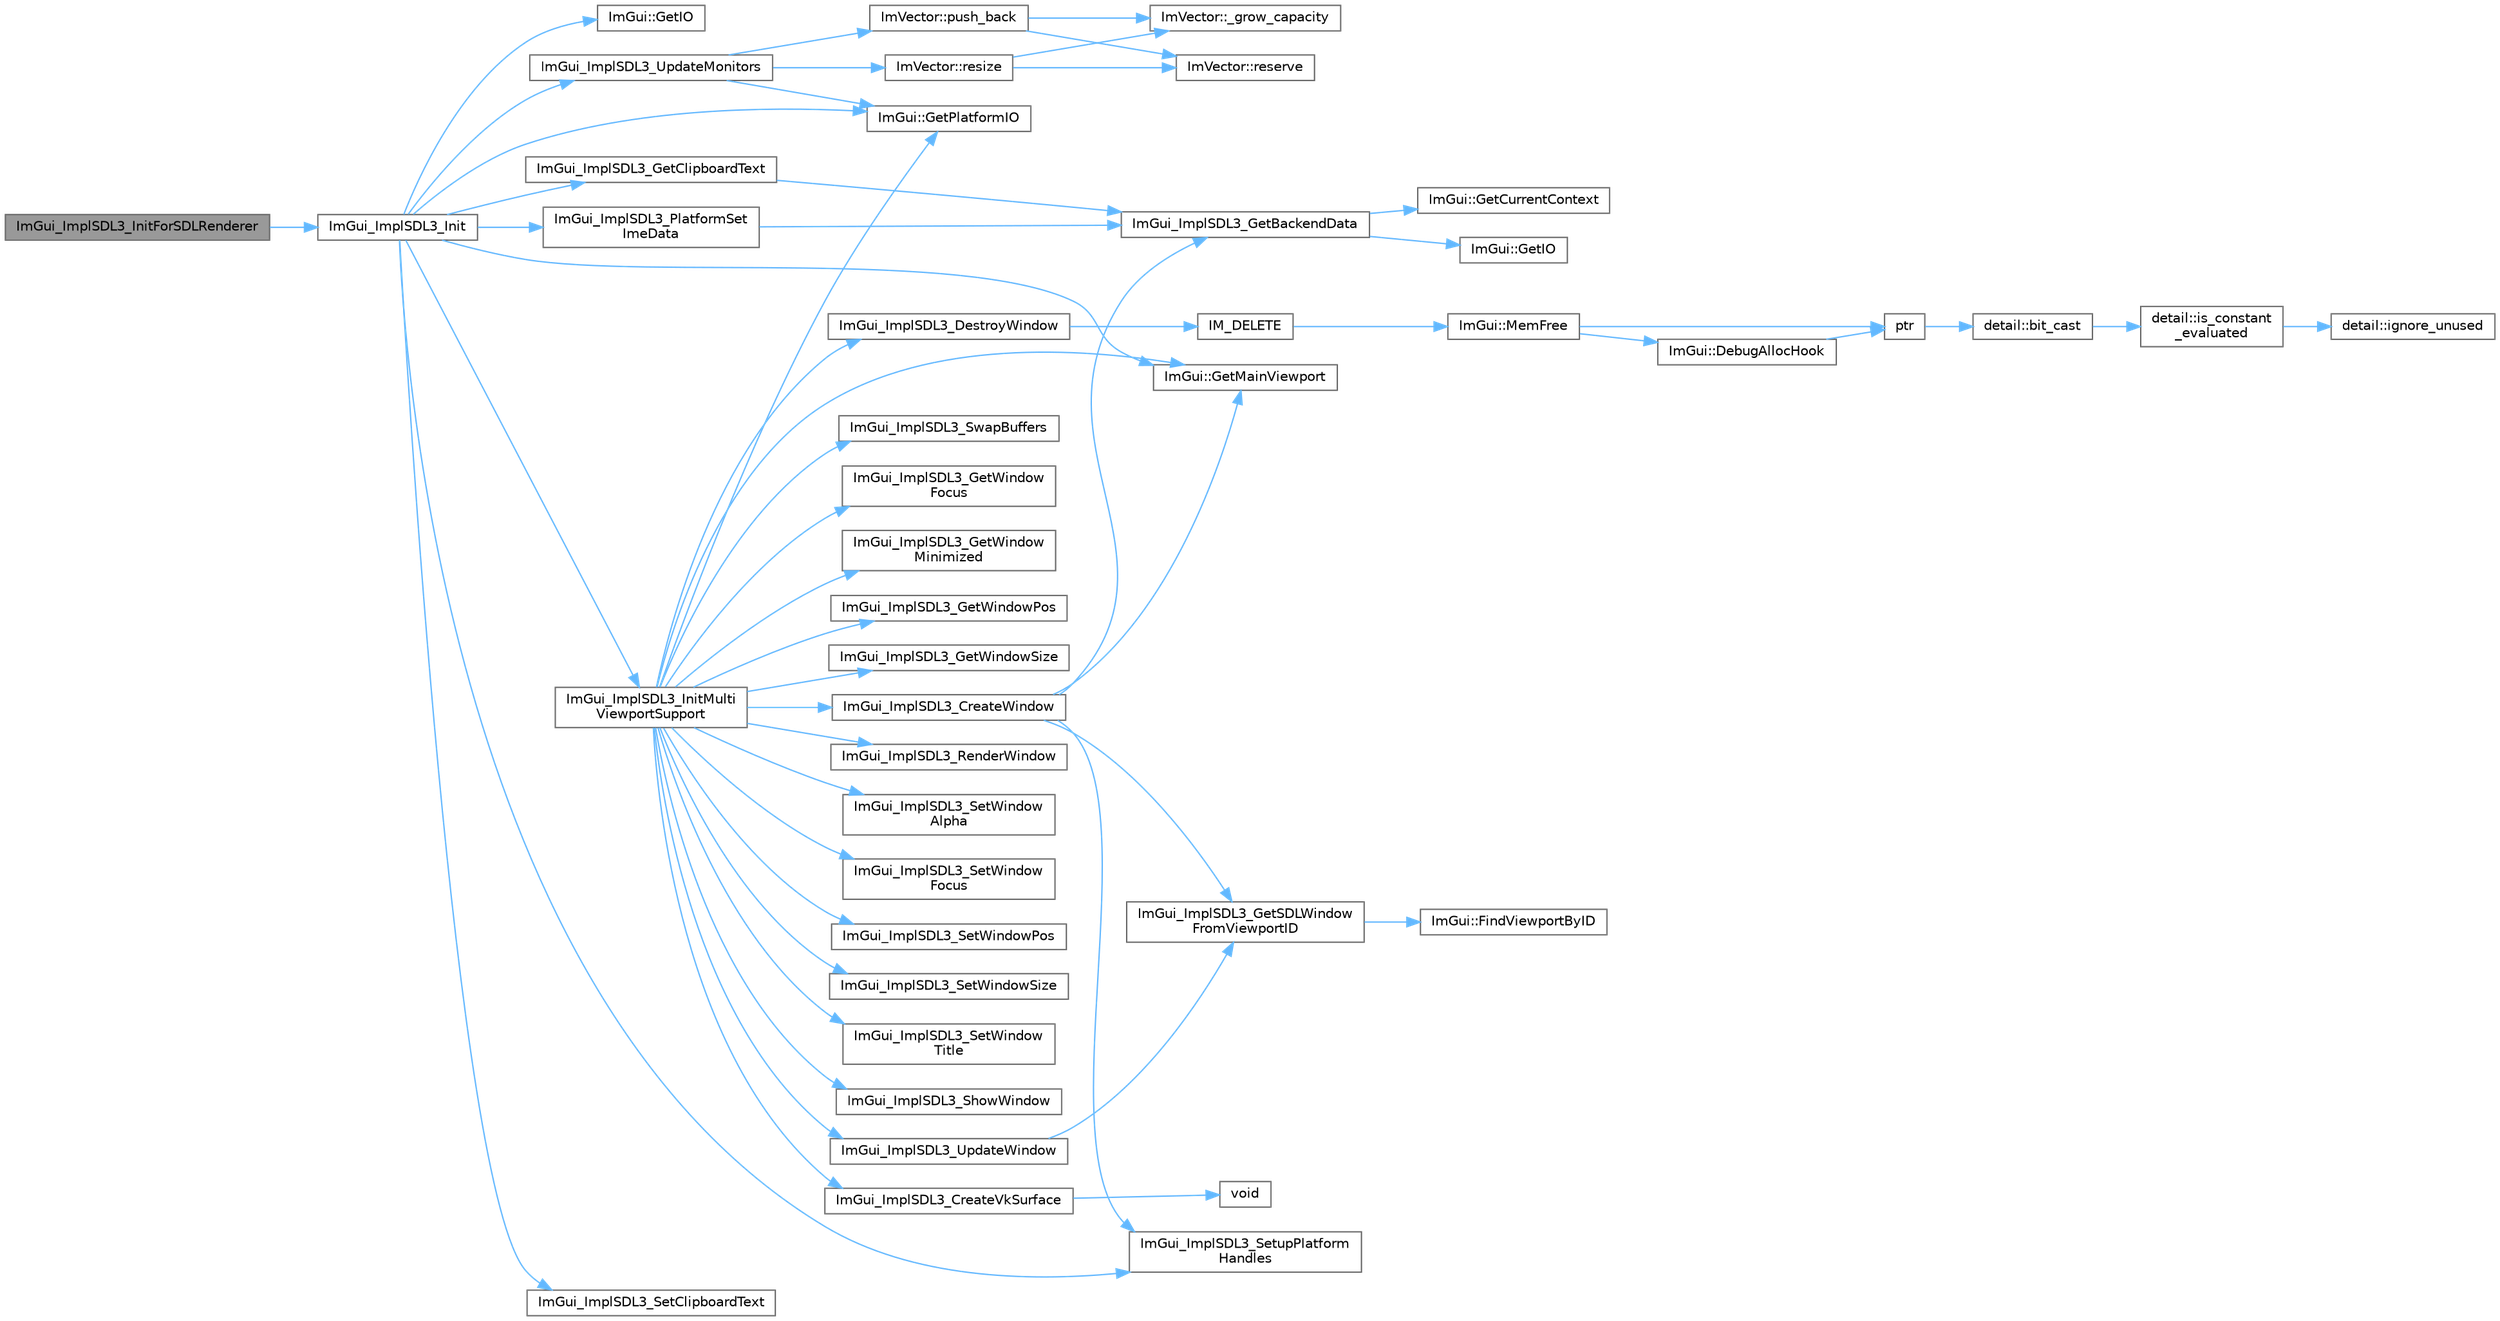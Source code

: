 digraph "ImGui_ImplSDL3_InitForSDLRenderer"
{
 // LATEX_PDF_SIZE
  bgcolor="transparent";
  edge [fontname=Helvetica,fontsize=10,labelfontname=Helvetica,labelfontsize=10];
  node [fontname=Helvetica,fontsize=10,shape=box,height=0.2,width=0.4];
  rankdir="LR";
  Node1 [id="Node000001",label="ImGui_ImplSDL3_InitForSDLRenderer",height=0.2,width=0.4,color="gray40", fillcolor="grey60", style="filled", fontcolor="black",tooltip=" "];
  Node1 -> Node2 [id="edge1_Node000001_Node000002",color="steelblue1",style="solid",tooltip=" "];
  Node2 [id="Node000002",label="ImGui_ImplSDL3_Init",height=0.2,width=0.4,color="grey40", fillcolor="white", style="filled",URL="$imgui__impl__sdl3_8cpp.html#a3c1385099fe39d3c6b7edd8fd4a9af36",tooltip=" "];
  Node2 -> Node3 [id="edge2_Node000002_Node000003",color="steelblue1",style="solid",tooltip=" "];
  Node3 [id="Node000003",label="ImGui::GetIO",height=0.2,width=0.4,color="grey40", fillcolor="white", style="filled",URL="$namespace_im_gui.html#a3179e560812f878f3961ce803a5d9302",tooltip=" "];
  Node2 -> Node4 [id="edge3_Node000002_Node000004",color="steelblue1",style="solid",tooltip=" "];
  Node4 [id="Node000004",label="ImGui::GetMainViewport",height=0.2,width=0.4,color="grey40", fillcolor="white", style="filled",URL="$namespace_im_gui.html#a7bf620af1d66ee7d7b06701894d23e60",tooltip=" "];
  Node2 -> Node5 [id="edge4_Node000002_Node000005",color="steelblue1",style="solid",tooltip=" "];
  Node5 [id="Node000005",label="ImGui::GetPlatformIO",height=0.2,width=0.4,color="grey40", fillcolor="white", style="filled",URL="$namespace_im_gui.html#a3edc2b6129cbf1e8d247c6d03c344065",tooltip=" "];
  Node2 -> Node6 [id="edge5_Node000002_Node000006",color="steelblue1",style="solid",tooltip=" "];
  Node6 [id="Node000006",label="ImGui_ImplSDL3_GetClipboardText",height=0.2,width=0.4,color="grey40", fillcolor="white", style="filled",URL="$imgui__impl__sdl3_8cpp.html#a4231c22163071546951d2bb99640a373",tooltip=" "];
  Node6 -> Node7 [id="edge6_Node000006_Node000007",color="steelblue1",style="solid",tooltip=" "];
  Node7 [id="Node000007",label="ImGui_ImplSDL3_GetBackendData",height=0.2,width=0.4,color="grey40", fillcolor="white", style="filled",URL="$imgui__impl__sdl3_8cpp.html#a83301359e17de0cb7b7e6f100b73666b",tooltip=" "];
  Node7 -> Node8 [id="edge7_Node000007_Node000008",color="steelblue1",style="solid",tooltip=" "];
  Node8 [id="Node000008",label="ImGui::GetCurrentContext",height=0.2,width=0.4,color="grey40", fillcolor="white", style="filled",URL="$namespace_im_gui.html#af557a6de5538099a0f6047eb994bbf42",tooltip=" "];
  Node7 -> Node9 [id="edge8_Node000007_Node000009",color="steelblue1",style="solid",tooltip=" "];
  Node9 [id="Node000009",label="ImGui::GetIO",height=0.2,width=0.4,color="grey40", fillcolor="white", style="filled",URL="$namespace_im_gui.html#a7dea7d0530868f078324f14a308f0c3c",tooltip=" "];
  Node2 -> Node10 [id="edge9_Node000002_Node000010",color="steelblue1",style="solid",tooltip=" "];
  Node10 [id="Node000010",label="ImGui_ImplSDL3_InitMulti\lViewportSupport",height=0.2,width=0.4,color="grey40", fillcolor="white", style="filled",URL="$imgui__impl__sdl3_8cpp.html#ab614e6dec14d1383d3a3b3456058de0c",tooltip=" "];
  Node10 -> Node4 [id="edge10_Node000010_Node000004",color="steelblue1",style="solid",tooltip=" "];
  Node10 -> Node5 [id="edge11_Node000010_Node000005",color="steelblue1",style="solid",tooltip=" "];
  Node10 -> Node11 [id="edge12_Node000010_Node000011",color="steelblue1",style="solid",tooltip=" "];
  Node11 [id="Node000011",label="ImGui_ImplSDL3_CreateVkSurface",height=0.2,width=0.4,color="grey40", fillcolor="white", style="filled",URL="$imgui__impl__sdl3_8cpp.html#aec2042986f10407660a7a6c4cdcb89f5",tooltip=" "];
  Node11 -> Node12 [id="edge13_Node000011_Node000012",color="steelblue1",style="solid",tooltip=" "];
  Node12 [id="Node000012",label="void",height=0.2,width=0.4,color="grey40", fillcolor="white", style="filled",URL="$mimalloc_8h.html#a9d6d8aef94ac19034a5f163606f84830",tooltip=" "];
  Node10 -> Node13 [id="edge14_Node000010_Node000013",color="steelblue1",style="solid",tooltip=" "];
  Node13 [id="Node000013",label="ImGui_ImplSDL3_CreateWindow",height=0.2,width=0.4,color="grey40", fillcolor="white", style="filled",URL="$imgui__impl__sdl3_8cpp.html#a38084991a06bbf103a881510cf3cd14b",tooltip=" "];
  Node13 -> Node4 [id="edge15_Node000013_Node000004",color="steelblue1",style="solid",tooltip=" "];
  Node13 -> Node7 [id="edge16_Node000013_Node000007",color="steelblue1",style="solid",tooltip=" "];
  Node13 -> Node14 [id="edge17_Node000013_Node000014",color="steelblue1",style="solid",tooltip=" "];
  Node14 [id="Node000014",label="ImGui_ImplSDL3_GetSDLWindow\lFromViewportID",height=0.2,width=0.4,color="grey40", fillcolor="white", style="filled",URL="$imgui__impl__sdl3_8cpp.html#a66593d67bf968a3a786b16582074e763",tooltip=" "];
  Node14 -> Node15 [id="edge18_Node000014_Node000015",color="steelblue1",style="solid",tooltip=" "];
  Node15 [id="Node000015",label="ImGui::FindViewportByID",height=0.2,width=0.4,color="grey40", fillcolor="white", style="filled",URL="$namespace_im_gui.html#a19f511dec79b1d152da3cd6667bb3856",tooltip=" "];
  Node13 -> Node16 [id="edge19_Node000013_Node000016",color="steelblue1",style="solid",tooltip=" "];
  Node16 [id="Node000016",label="ImGui_ImplSDL3_SetupPlatform\lHandles",height=0.2,width=0.4,color="grey40", fillcolor="white", style="filled",URL="$imgui__impl__sdl3_8cpp.html#a584f7661544165a29aa2d58c51ea5fd7",tooltip=" "];
  Node10 -> Node17 [id="edge20_Node000010_Node000017",color="steelblue1",style="solid",tooltip=" "];
  Node17 [id="Node000017",label="ImGui_ImplSDL3_DestroyWindow",height=0.2,width=0.4,color="grey40", fillcolor="white", style="filled",URL="$imgui__impl__sdl3_8cpp.html#a46447840e2cf0e7b8a1a0b518160e3b2",tooltip=" "];
  Node17 -> Node18 [id="edge21_Node000017_Node000018",color="steelblue1",style="solid",tooltip=" "];
  Node18 [id="Node000018",label="IM_DELETE",height=0.2,width=0.4,color="grey40", fillcolor="white", style="filled",URL="$imgui_8h.html#a3c856832c3fe1da8767a9353da3707e1",tooltip=" "];
  Node18 -> Node19 [id="edge22_Node000018_Node000019",color="steelblue1",style="solid",tooltip=" "];
  Node19 [id="Node000019",label="ImGui::MemFree",height=0.2,width=0.4,color="grey40", fillcolor="white", style="filled",URL="$namespace_im_gui.html#a269ec695c6e722ec3da85dae37f0675d",tooltip=" "];
  Node19 -> Node20 [id="edge23_Node000019_Node000020",color="steelblue1",style="solid",tooltip=" "];
  Node20 [id="Node000020",label="ImGui::DebugAllocHook",height=0.2,width=0.4,color="grey40", fillcolor="white", style="filled",URL="$namespace_im_gui.html#af81dc8d88fa2e5d0996163993f90ccf8",tooltip=" "];
  Node20 -> Node21 [id="edge24_Node000020_Node000021",color="steelblue1",style="solid",tooltip=" "];
  Node21 [id="Node000021",label="ptr",height=0.2,width=0.4,color="grey40", fillcolor="white", style="filled",URL="$spdlog_2include_2spdlog_2fmt_2bundled_2format_8h.html#adb6e274f8eb0b74b2865215e1b49c535",tooltip=" "];
  Node21 -> Node22 [id="edge25_Node000021_Node000022",color="steelblue1",style="solid",tooltip=" "];
  Node22 [id="Node000022",label="detail::bit_cast",height=0.2,width=0.4,color="grey40", fillcolor="white", style="filled",URL="$namespacedetail.html#a13855d666ae097f8d0343395183e3b47",tooltip=" "];
  Node22 -> Node23 [id="edge26_Node000022_Node000023",color="steelblue1",style="solid",tooltip=" "];
  Node23 [id="Node000023",label="detail::is_constant\l_evaluated",height=0.2,width=0.4,color="grey40", fillcolor="white", style="filled",URL="$namespacedetail.html#a75ed2634319883d038944529dbb954e2",tooltip=" "];
  Node23 -> Node24 [id="edge27_Node000023_Node000024",color="steelblue1",style="solid",tooltip=" "];
  Node24 [id="Node000024",label="detail::ignore_unused",height=0.2,width=0.4,color="grey40", fillcolor="white", style="filled",URL="$namespacedetail.html#a1fe84ebaf96215ce0665d95b3124c2df",tooltip=" "];
  Node19 -> Node21 [id="edge28_Node000019_Node000021",color="steelblue1",style="solid",tooltip=" "];
  Node10 -> Node25 [id="edge29_Node000010_Node000025",color="steelblue1",style="solid",tooltip=" "];
  Node25 [id="Node000025",label="ImGui_ImplSDL3_GetWindow\lFocus",height=0.2,width=0.4,color="grey40", fillcolor="white", style="filled",URL="$imgui__impl__sdl3_8cpp.html#ab81e12264d5cb2b6b4860507a3faecc3",tooltip=" "];
  Node10 -> Node26 [id="edge30_Node000010_Node000026",color="steelblue1",style="solid",tooltip=" "];
  Node26 [id="Node000026",label="ImGui_ImplSDL3_GetWindow\lMinimized",height=0.2,width=0.4,color="grey40", fillcolor="white", style="filled",URL="$imgui__impl__sdl3_8cpp.html#ad88bc9af51e586f85ef5be1e4e0886a9",tooltip=" "];
  Node10 -> Node27 [id="edge31_Node000010_Node000027",color="steelblue1",style="solid",tooltip=" "];
  Node27 [id="Node000027",label="ImGui_ImplSDL3_GetWindowPos",height=0.2,width=0.4,color="grey40", fillcolor="white", style="filled",URL="$imgui__impl__sdl3_8cpp.html#afce37c651e3d9138b118c1a031422551",tooltip=" "];
  Node10 -> Node28 [id="edge32_Node000010_Node000028",color="steelblue1",style="solid",tooltip=" "];
  Node28 [id="Node000028",label="ImGui_ImplSDL3_GetWindowSize",height=0.2,width=0.4,color="grey40", fillcolor="white", style="filled",URL="$imgui__impl__sdl3_8cpp.html#ab307a8f2c99eb54216a3fd6f363cac9c",tooltip=" "];
  Node10 -> Node29 [id="edge33_Node000010_Node000029",color="steelblue1",style="solid",tooltip=" "];
  Node29 [id="Node000029",label="ImGui_ImplSDL3_RenderWindow",height=0.2,width=0.4,color="grey40", fillcolor="white", style="filled",URL="$imgui__impl__sdl3_8cpp.html#a03afaa99093649884b140532ac7fb6e8",tooltip=" "];
  Node10 -> Node30 [id="edge34_Node000010_Node000030",color="steelblue1",style="solid",tooltip=" "];
  Node30 [id="Node000030",label="ImGui_ImplSDL3_SetWindow\lAlpha",height=0.2,width=0.4,color="grey40", fillcolor="white", style="filled",URL="$imgui__impl__sdl3_8cpp.html#ab8c57063206279833d8b5a75bb960b0e",tooltip=" "];
  Node10 -> Node31 [id="edge35_Node000010_Node000031",color="steelblue1",style="solid",tooltip=" "];
  Node31 [id="Node000031",label="ImGui_ImplSDL3_SetWindow\lFocus",height=0.2,width=0.4,color="grey40", fillcolor="white", style="filled",URL="$imgui__impl__sdl3_8cpp.html#ad20f3dc392d22f85ea53985d97490003",tooltip=" "];
  Node10 -> Node32 [id="edge36_Node000010_Node000032",color="steelblue1",style="solid",tooltip=" "];
  Node32 [id="Node000032",label="ImGui_ImplSDL3_SetWindowPos",height=0.2,width=0.4,color="grey40", fillcolor="white", style="filled",URL="$imgui__impl__sdl3_8cpp.html#a16f11d35275ffed2f93f1393a31a1964",tooltip=" "];
  Node10 -> Node33 [id="edge37_Node000010_Node000033",color="steelblue1",style="solid",tooltip=" "];
  Node33 [id="Node000033",label="ImGui_ImplSDL3_SetWindowSize",height=0.2,width=0.4,color="grey40", fillcolor="white", style="filled",URL="$imgui__impl__sdl3_8cpp.html#a327077378d81798528bfe63d790d3873",tooltip=" "];
  Node10 -> Node34 [id="edge38_Node000010_Node000034",color="steelblue1",style="solid",tooltip=" "];
  Node34 [id="Node000034",label="ImGui_ImplSDL3_SetWindow\lTitle",height=0.2,width=0.4,color="grey40", fillcolor="white", style="filled",URL="$imgui__impl__sdl3_8cpp.html#afd1420b116db7957f6bf28866971d92a",tooltip=" "];
  Node10 -> Node35 [id="edge39_Node000010_Node000035",color="steelblue1",style="solid",tooltip=" "];
  Node35 [id="Node000035",label="ImGui_ImplSDL3_ShowWindow",height=0.2,width=0.4,color="grey40", fillcolor="white", style="filled",URL="$imgui__impl__sdl3_8cpp.html#a775bd704d8a880434b7e90ad598a0b84",tooltip=" "];
  Node10 -> Node36 [id="edge40_Node000010_Node000036",color="steelblue1",style="solid",tooltip=" "];
  Node36 [id="Node000036",label="ImGui_ImplSDL3_SwapBuffers",height=0.2,width=0.4,color="grey40", fillcolor="white", style="filled",URL="$imgui__impl__sdl3_8cpp.html#a330ac6fc912ea79c71f2155006445316",tooltip=" "];
  Node10 -> Node37 [id="edge41_Node000010_Node000037",color="steelblue1",style="solid",tooltip=" "];
  Node37 [id="Node000037",label="ImGui_ImplSDL3_UpdateWindow",height=0.2,width=0.4,color="grey40", fillcolor="white", style="filled",URL="$imgui__impl__sdl3_8cpp.html#af62e74fdf84d572dfc0d3d651c4831a9",tooltip=" "];
  Node37 -> Node14 [id="edge42_Node000037_Node000014",color="steelblue1",style="solid",tooltip=" "];
  Node2 -> Node38 [id="edge43_Node000002_Node000038",color="steelblue1",style="solid",tooltip=" "];
  Node38 [id="Node000038",label="ImGui_ImplSDL3_PlatformSet\lImeData",height=0.2,width=0.4,color="grey40", fillcolor="white", style="filled",URL="$imgui__impl__sdl3_8cpp.html#af3fa44f96b3ed9a4f0b228461bcb829f",tooltip=" "];
  Node38 -> Node7 [id="edge44_Node000038_Node000007",color="steelblue1",style="solid",tooltip=" "];
  Node2 -> Node39 [id="edge45_Node000002_Node000039",color="steelblue1",style="solid",tooltip=" "];
  Node39 [id="Node000039",label="ImGui_ImplSDL3_SetClipboardText",height=0.2,width=0.4,color="grey40", fillcolor="white", style="filled",URL="$imgui__impl__sdl3_8cpp.html#aec652b9c0c27bdd12fe74efb81810b95",tooltip=" "];
  Node2 -> Node16 [id="edge46_Node000002_Node000016",color="steelblue1",style="solid",tooltip=" "];
  Node2 -> Node40 [id="edge47_Node000002_Node000040",color="steelblue1",style="solid",tooltip=" "];
  Node40 [id="Node000040",label="ImGui_ImplSDL3_UpdateMonitors",height=0.2,width=0.4,color="grey40", fillcolor="white", style="filled",URL="$imgui__impl__sdl3_8cpp.html#abfb3ddfbccd397302aa3cd1119187f53",tooltip=" "];
  Node40 -> Node5 [id="edge48_Node000040_Node000005",color="steelblue1",style="solid",tooltip=" "];
  Node40 -> Node41 [id="edge49_Node000040_Node000041",color="steelblue1",style="solid",tooltip=" "];
  Node41 [id="Node000041",label="ImVector::push_back",height=0.2,width=0.4,color="grey40", fillcolor="white", style="filled",URL="$struct_im_vector.html#aab5df48e0711a48bd12f3206e08c4108",tooltip=" "];
  Node41 -> Node42 [id="edge50_Node000041_Node000042",color="steelblue1",style="solid",tooltip=" "];
  Node42 [id="Node000042",label="ImVector::_grow_capacity",height=0.2,width=0.4,color="grey40", fillcolor="white", style="filled",URL="$struct_im_vector.html#a3a097635d464b1b70dc7d59996a88b28",tooltip=" "];
  Node41 -> Node43 [id="edge51_Node000041_Node000043",color="steelblue1",style="solid",tooltip=" "];
  Node43 [id="Node000043",label="ImVector::reserve",height=0.2,width=0.4,color="grey40", fillcolor="white", style="filled",URL="$struct_im_vector.html#a0f14f5736c3372157856eebb67123b75",tooltip=" "];
  Node40 -> Node44 [id="edge52_Node000040_Node000044",color="steelblue1",style="solid",tooltip=" "];
  Node44 [id="Node000044",label="ImVector::resize",height=0.2,width=0.4,color="grey40", fillcolor="white", style="filled",URL="$struct_im_vector.html#ac371dd62e56ae486b1a5038cf07eee56",tooltip=" "];
  Node44 -> Node42 [id="edge53_Node000044_Node000042",color="steelblue1",style="solid",tooltip=" "];
  Node44 -> Node43 [id="edge54_Node000044_Node000043",color="steelblue1",style="solid",tooltip=" "];
}
